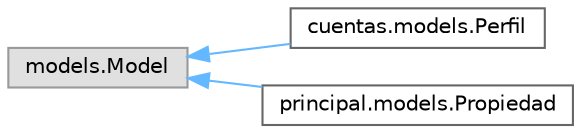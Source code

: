 digraph "Gráfico de jerarquía de clases"
{
 // LATEX_PDF_SIZE
  bgcolor="transparent";
  edge [fontname=Helvetica,fontsize=10,labelfontname=Helvetica,labelfontsize=10];
  node [fontname=Helvetica,fontsize=10,shape=box,height=0.2,width=0.4];
  rankdir="LR";
  Node0 [id="Node000000",label="models.Model",height=0.2,width=0.4,color="grey60", fillcolor="#E0E0E0", style="filled",tooltip=" "];
  Node0 -> Node1 [id="edge8_Node000000_Node000001",dir="back",color="steelblue1",style="solid",tooltip=" "];
  Node1 [id="Node000001",label="cuentas.models.Perfil",height=0.2,width=0.4,color="grey40", fillcolor="white", style="filled",URL="$classcuentas_1_1models_1_1Perfil.html",tooltip=" "];
  Node0 -> Node2 [id="edge9_Node000000_Node000002",dir="back",color="steelblue1",style="solid",tooltip=" "];
  Node2 [id="Node000002",label="principal.models.Propiedad",height=0.2,width=0.4,color="grey40", fillcolor="white", style="filled",URL="$classprincipal_1_1models_1_1Propiedad.html",tooltip=" "];
}
